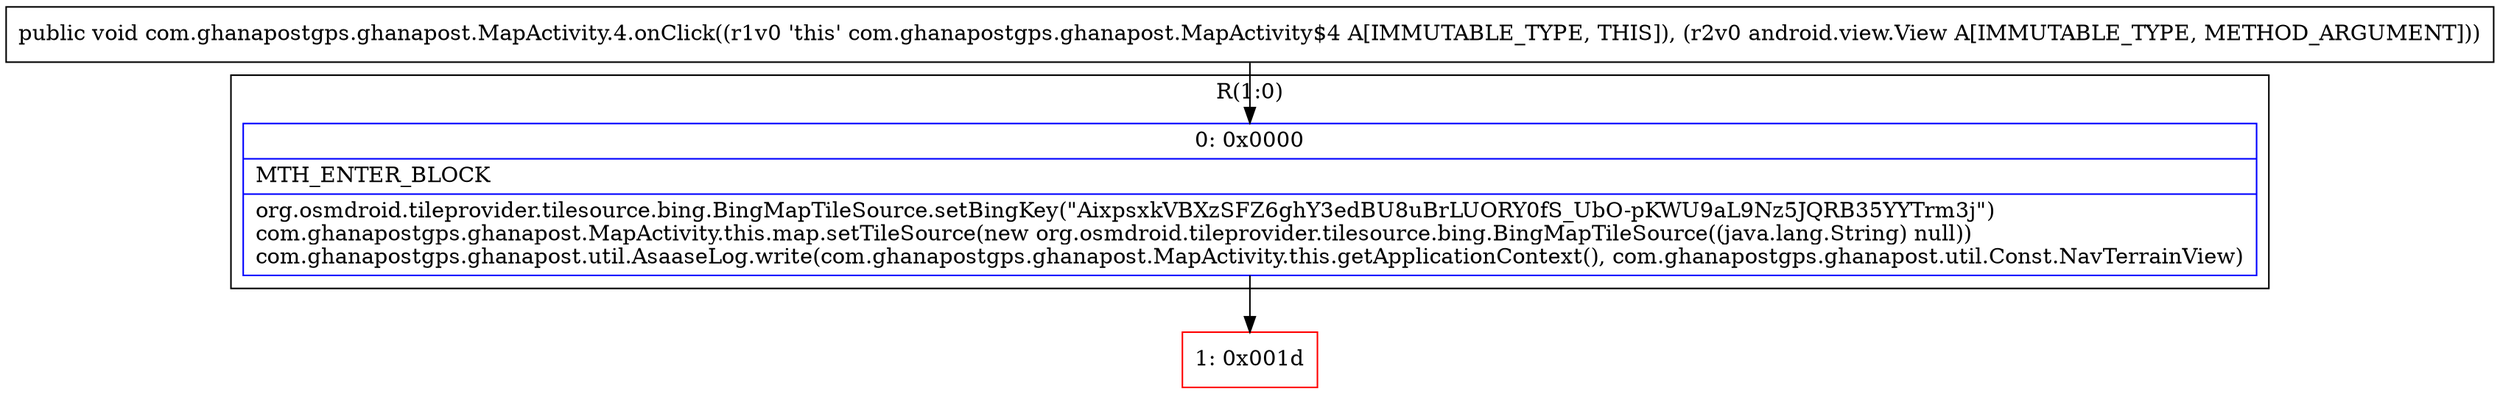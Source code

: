 digraph "CFG forcom.ghanapostgps.ghanapost.MapActivity.4.onClick(Landroid\/view\/View;)V" {
subgraph cluster_Region_1138070229 {
label = "R(1:0)";
node [shape=record,color=blue];
Node_0 [shape=record,label="{0\:\ 0x0000|MTH_ENTER_BLOCK\l|org.osmdroid.tileprovider.tilesource.bing.BingMapTileSource.setBingKey(\"AixpsxkVBXzSFZ6ghY3edBU8uBrLUORY0fS_UbO\-pKWU9aL9Nz5JQRB35YYTrm3j\")\lcom.ghanapostgps.ghanapost.MapActivity.this.map.setTileSource(new org.osmdroid.tileprovider.tilesource.bing.BingMapTileSource((java.lang.String) null))\lcom.ghanapostgps.ghanapost.util.AsaaseLog.write(com.ghanapostgps.ghanapost.MapActivity.this.getApplicationContext(), com.ghanapostgps.ghanapost.util.Const.NavTerrainView)\l}"];
}
Node_1 [shape=record,color=red,label="{1\:\ 0x001d}"];
MethodNode[shape=record,label="{public void com.ghanapostgps.ghanapost.MapActivity.4.onClick((r1v0 'this' com.ghanapostgps.ghanapost.MapActivity$4 A[IMMUTABLE_TYPE, THIS]), (r2v0 android.view.View A[IMMUTABLE_TYPE, METHOD_ARGUMENT])) }"];
MethodNode -> Node_0;
Node_0 -> Node_1;
}

